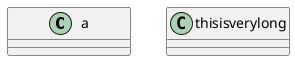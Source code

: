 {
  "sha1": "3fjv5p9wu599bjdb8r0dhktfhzcvhzo",
  "insertion": {
    "when": "2024-05-30T20:48:20.254Z",
    "user": "plantuml@gmail.com"
  }
}
@startuml
skinparam sameClassWidth true
class a
class thisisverylong
@enduml
